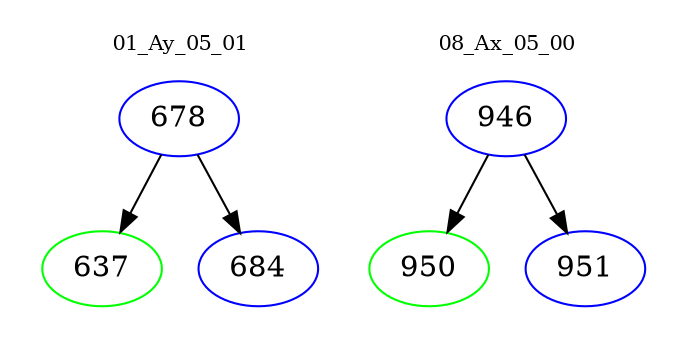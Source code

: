 digraph{
subgraph cluster_0 {
color = white
label = "01_Ay_05_01";
fontsize=10;
T0_678 [label="678", color="blue"]
T0_678 -> T0_637 [color="black"]
T0_637 [label="637", color="green"]
T0_678 -> T0_684 [color="black"]
T0_684 [label="684", color="blue"]
}
subgraph cluster_1 {
color = white
label = "08_Ax_05_00";
fontsize=10;
T1_946 [label="946", color="blue"]
T1_946 -> T1_950 [color="black"]
T1_950 [label="950", color="green"]
T1_946 -> T1_951 [color="black"]
T1_951 [label="951", color="blue"]
}
}
